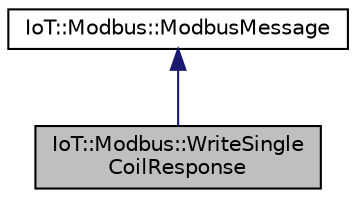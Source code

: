 digraph "IoT::Modbus::WriteSingleCoilResponse"
{
 // LATEX_PDF_SIZE
  edge [fontname="Helvetica",fontsize="10",labelfontname="Helvetica",labelfontsize="10"];
  node [fontname="Helvetica",fontsize="10",shape=record];
  Node1 [label="IoT::Modbus::WriteSingle\lCoilResponse",height=0.2,width=0.4,color="black", fillcolor="grey75", style="filled", fontcolor="black",tooltip=" "];
  Node2 -> Node1 [dir="back",color="midnightblue",fontsize="10",style="solid"];
  Node2 [label="IoT::Modbus::ModbusMessage",height=0.2,width=0.4,color="black", fillcolor="white", style="filled",URL="$structIoT_1_1Modbus_1_1ModbusMessage.html",tooltip=" "];
}

